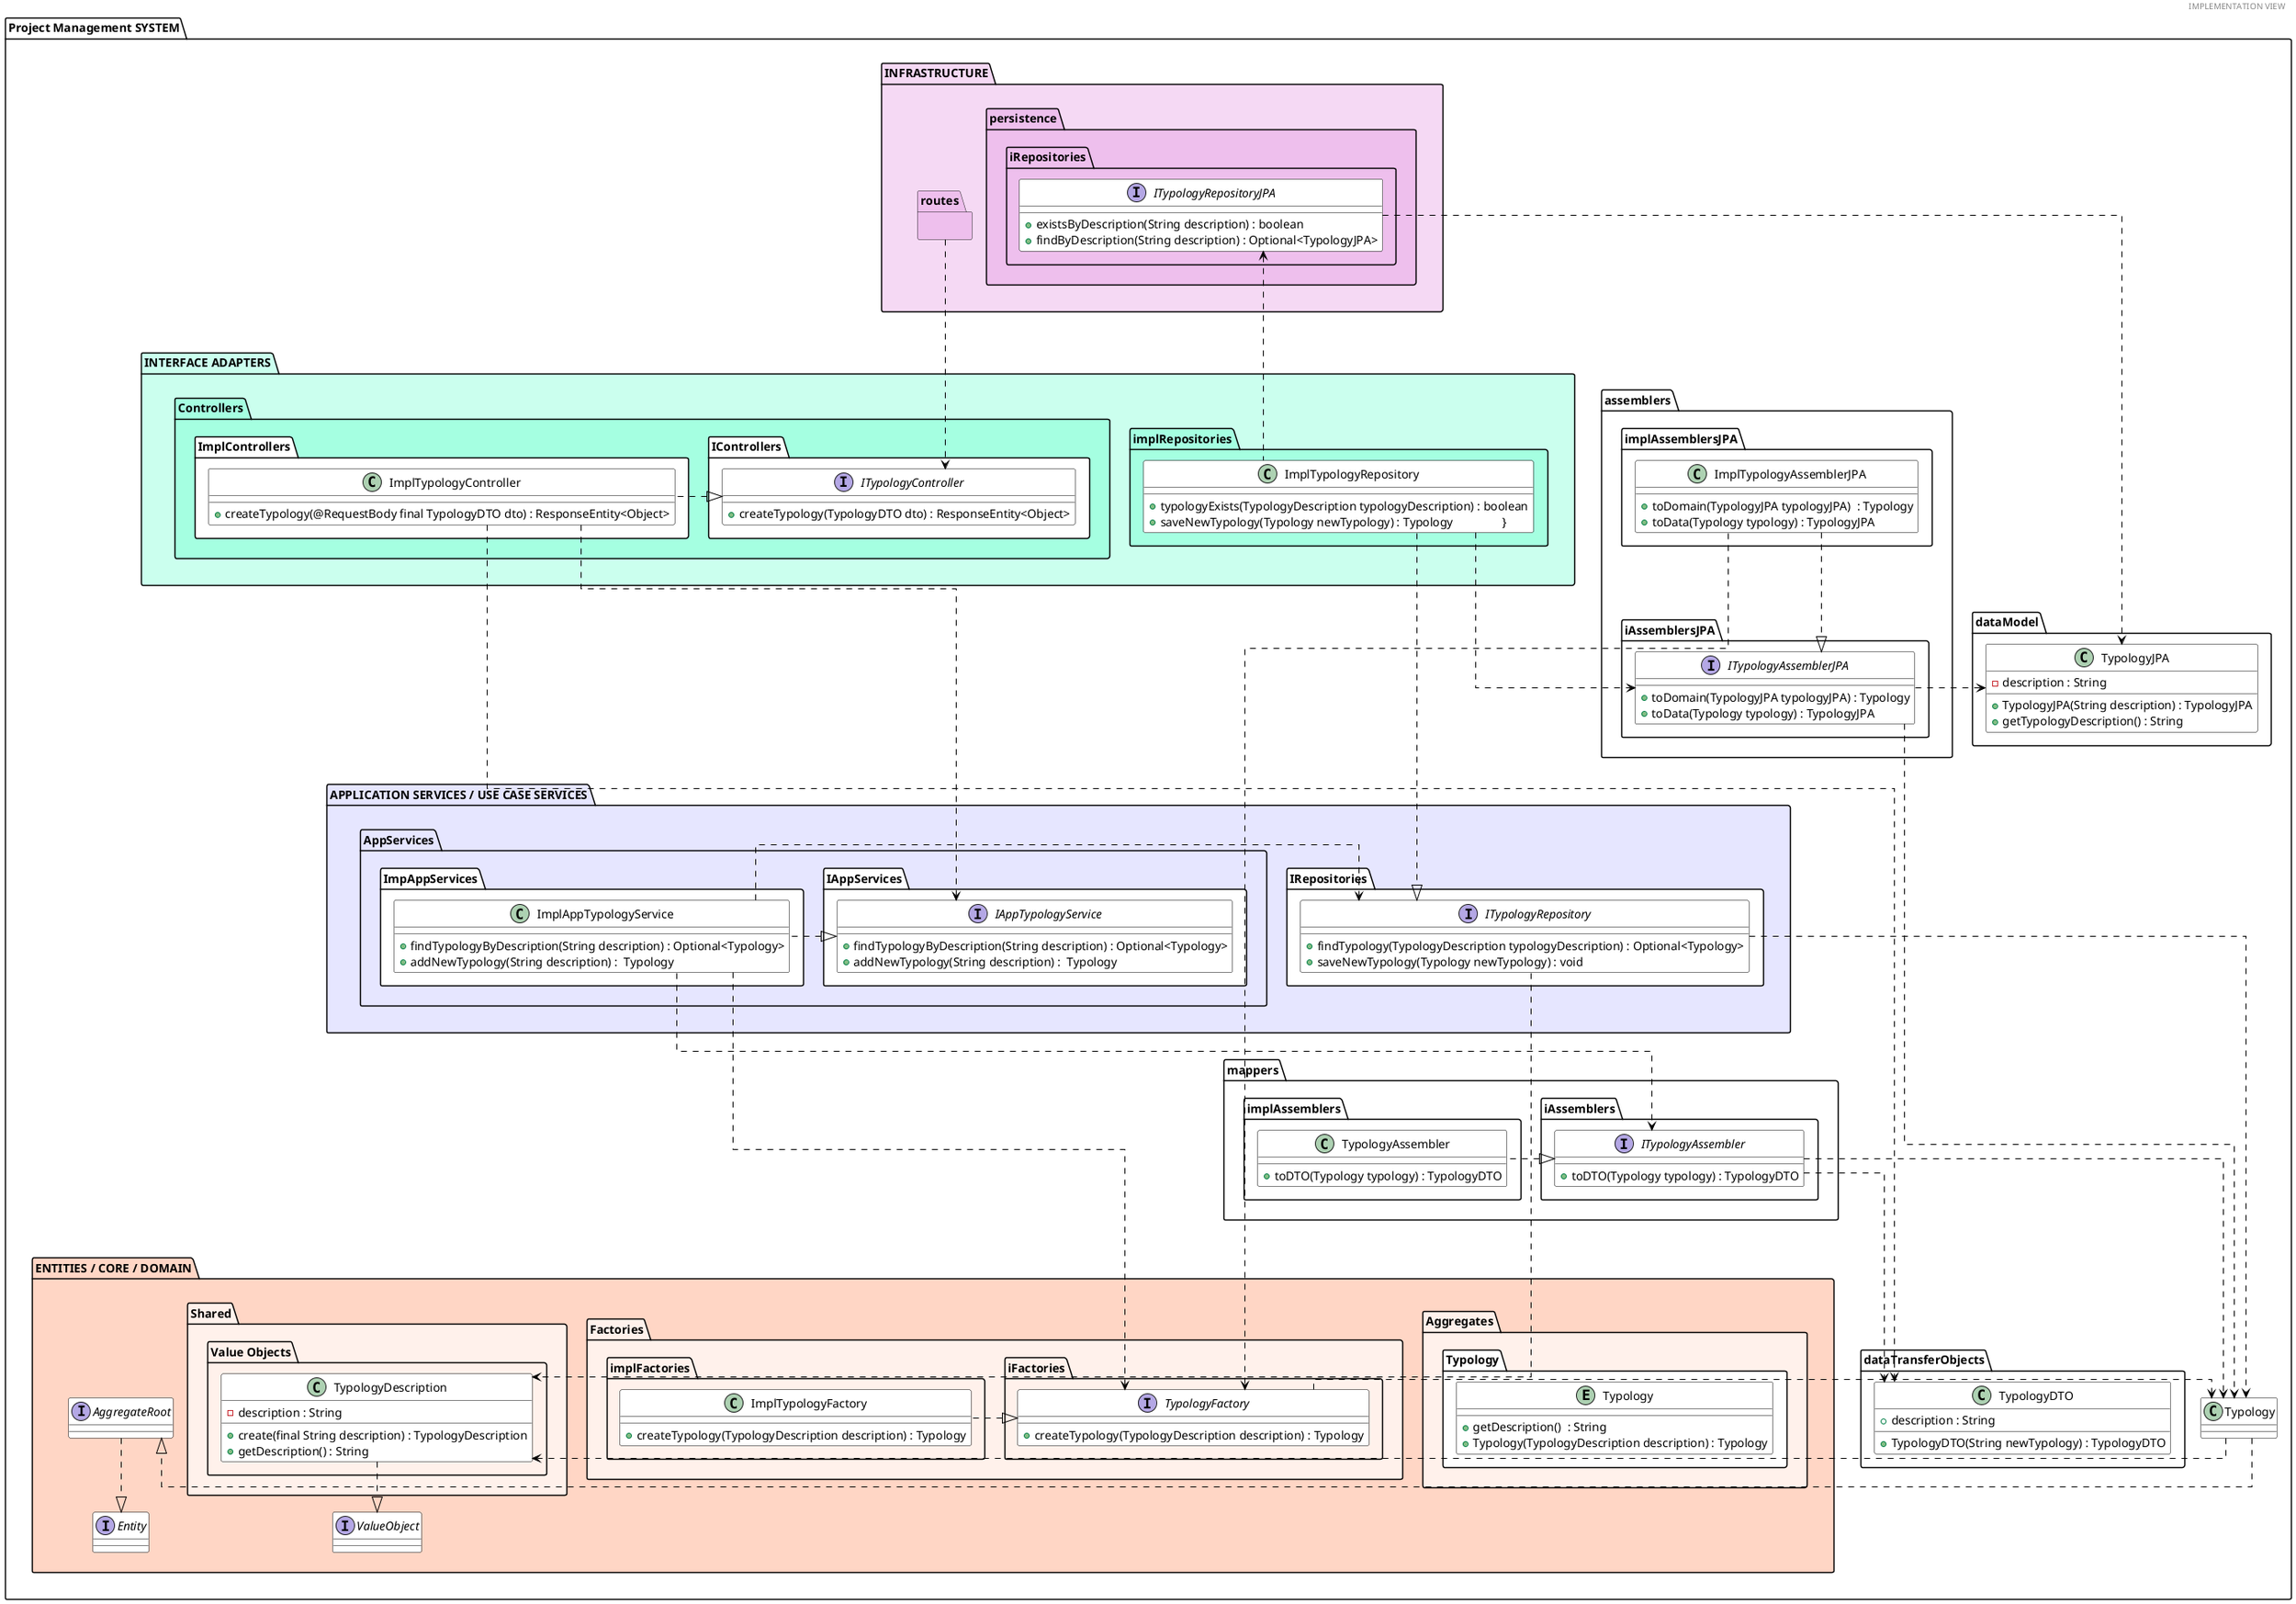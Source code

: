 @startuml
'https://plantuml.com/class-diagram

header IMPLEMENTATION VIEW

top to bottom direction
skinparam linetype ortho

skinparam class {
BackgroundColor #white
ArrowColor #black
BorderColor #black

}

folder "Project Management SYSTEM" {

    folder "INFRASTRUCTURE" %lighten("orchid", 40){

        package persistence %lighten("orchid", 30){
            package iRepositories  {
                interface ITypologyRepositoryJPA{
                + existsByDescription(String description) : boolean
                + findByDescription(String description) : Optional<TypologyJPA>
                 }
            }
    }
        package routes %lighten("orchid", 30) {
        }
    }


    package assemblers {
                package iAssemblersJPA{
                    interface ITypologyAssemblerJPA {
                    + toDomain(TypologyJPA typologyJPA) : Typology
                    + toData(Typology typology) : TypologyJPA
                    }
                }
                package implAssemblersJPA{
                    class ImplTypologyAssemblerJPA{
                    + toDomain(TypologyJPA typologyJPA)  : Typology
                    + toData(Typology typology) : TypologyJPA
                    }
                }
            }

    package dataModel #white{
           class TypologyJPA {
           - description : String
           + TypologyJPA(String description) : TypologyJPA
           + getTypologyDescription() : String
          }
    }

    folder "INTERFACE ADAPTERS" %lighten("aquamarine", 20){

        package "Controllers" %lighten("aquamarine", 10){
            package "IControllers" #white {
                interface  ITypologyController {
                + createTypology(TypologyDTO dto) : ResponseEntity<Object>
                }
            }
            package "ImplControllers" #white{
                class ImplTypologyController {
                + createTypology(@RequestBody final TypologyDTO dto) : ResponseEntity<Object>
                }
            }
        }


        package implRepositories %lighten("aquamarine", 10) {
                class ImplTypologyRepository{
                + typologyExists(TypologyDescription typologyDescription) : boolean
                + saveNewTypology(Typology newTypology) : Typology                }
            }
        }
        }
        package mappers {
                            package iAssemblers{
                                interface ITypologyAssembler {
                                + toDTO(Typology typology) : TypologyDTO
                                }
                            }
                            package implAssemblers{
                                class TypologyAssembler{
                                + toDTO(Typology typology) : TypologyDTO
                                }
                            }
                        }

         package dataTransferObjects #white{
                        class TypologyDTO {
                        + description : String
                        + TypologyDTO(String newTypology) : TypologyDTO
                        }
                    }



    folder "APPLICATION SERVICES / USE CASE SERVICES" %lighten("blue", 90){

        package "AppServices"{
            package "IAppServices" #white {
                interface IAppTypologyService {
                + findTypologyByDescription(String description) : Optional<Typology>
                + addNewTypology(String description) :  Typology
                }
            }
            package "ImpAppServices" #white{
                class ImplAppTypologyService{
                + findTypologyByDescription(String description) : Optional<Typology>
                + addNewTypology(String description) :  Typology
                }
            }
        }

        package "IRepositories" #white{
            interface ITypologyRepository{
            + findTypology(TypologyDescription typologyDescription) : Optional<Typology>
            + saveNewTypology(Typology newTypology) : void
            }
        }

    }

    folder "ENTITIES / CORE / DOMAIN" %lighten("lightsalmon", 20){

        package "Aggregates" %lighten("lightsalmon", 30) {
            package Typology #white {
                entity Typology{
                + getDescription()  : String
                + Typology(TypologyDescription description) : Typology
                }
            }
        }

        interface Entity #white
        interface AggregateRoot #white

        package "Factories" %lighten("lightsalmon", 30){
           package "iFactories" %lighten("lightsalmon", 30){
                interface TypologyFactory {
                + createTypology(TypologyDescription description) : Typology
                }
           }

           package "implFactories" %lighten("lightsalmon", 30){
                class ImplTypologyFactory{
                + createTypology(TypologyDescription description) : Typology
                }
            }
        }


        package "Shared" %lighten("lightsalmon", 30){
            package "Value Objects" %lighten("lightsalmon", 30){
                 class TypologyDescription #white{
                    - description : String
                    + create(final String description) : TypologyDescription
                    + getDescription() : String
                 }
            }
        }
        interface ValueObject #white
    }

' //----INFRAESTRUCTURE----

' ROUTE - CONTROLLER
"INFRASTRUCTURE" --[hidden]-> "INTERFACE ADAPTERS"
"INTERFACE ADAPTERS" --[hidden]-> "APPLICATION SERVICES / USE CASE SERVICES"
"APPLICATION SERVICES / USE CASE SERVICES" --[hidden]> "ENTITIES / CORE / DOMAIN"

routes .> ITypologyController

' ASSEMBLER  - FACTORY

ImplTypologyAssemblerJPA ..|> ITypologyAssemblerJPA

ImplTypologyAssemblerJPA ..> TypologyFactory


' REPOSITORY_JPA - REPOSITORY
ITypologyRepositoryJPA ..> TypologyJPA

ImplTypologyRepository .up.> ITypologyRepositoryJPA
ImplTypologyRepository .down.> ITypologyAssemblerJPA

ITypologyAssemblerJPA .> TypologyJPA
ITypologyAssemblerJPA ...> Typology

ITypologyRepository ..> TypologyDescription
ITypologyRepository ..> Typology

' //----INTERFACE_ADAPTERS----

' CONTROLLER - DTO

ITypologyController <|. ImplTypologyController

ImplTypologyController .> TypologyDTO

ImplTypologyController ...> IAppTypologyService

ImplTypologyRepository ..|> ITypologyRepository
' //----APPLICATION SERVICES----

' SERVICE - REPOSITORY

IAppTypologyService <|. ImplAppTypologyService

ImplAppTypologyService .> ITypologyRepository

ImplAppTypologyService ..> TypologyFactory

ImplAppTypologyService ..> ITypologyAssembler

' MAPPER  - FACTORY

ITypologyAssembler <|. TypologyAssembler

ITypologyAssembler ...> TypologyDTO

ITypologyAssembler ...> Typology

' //----ENTITIES/CORE/DOMAIN----

' FACTORIES

ImplTypologyFactory .left.|> TypologyFactory

TypologyFactory .> Typology

' VALUE OBJECTS

TypologyDescription ..|> ValueObject


' AGREGGATE ROOT
Typology .|> AggregateRoot

Typology .> TypologyDescription

AggregateRoot ..|> Entity
@enduml
